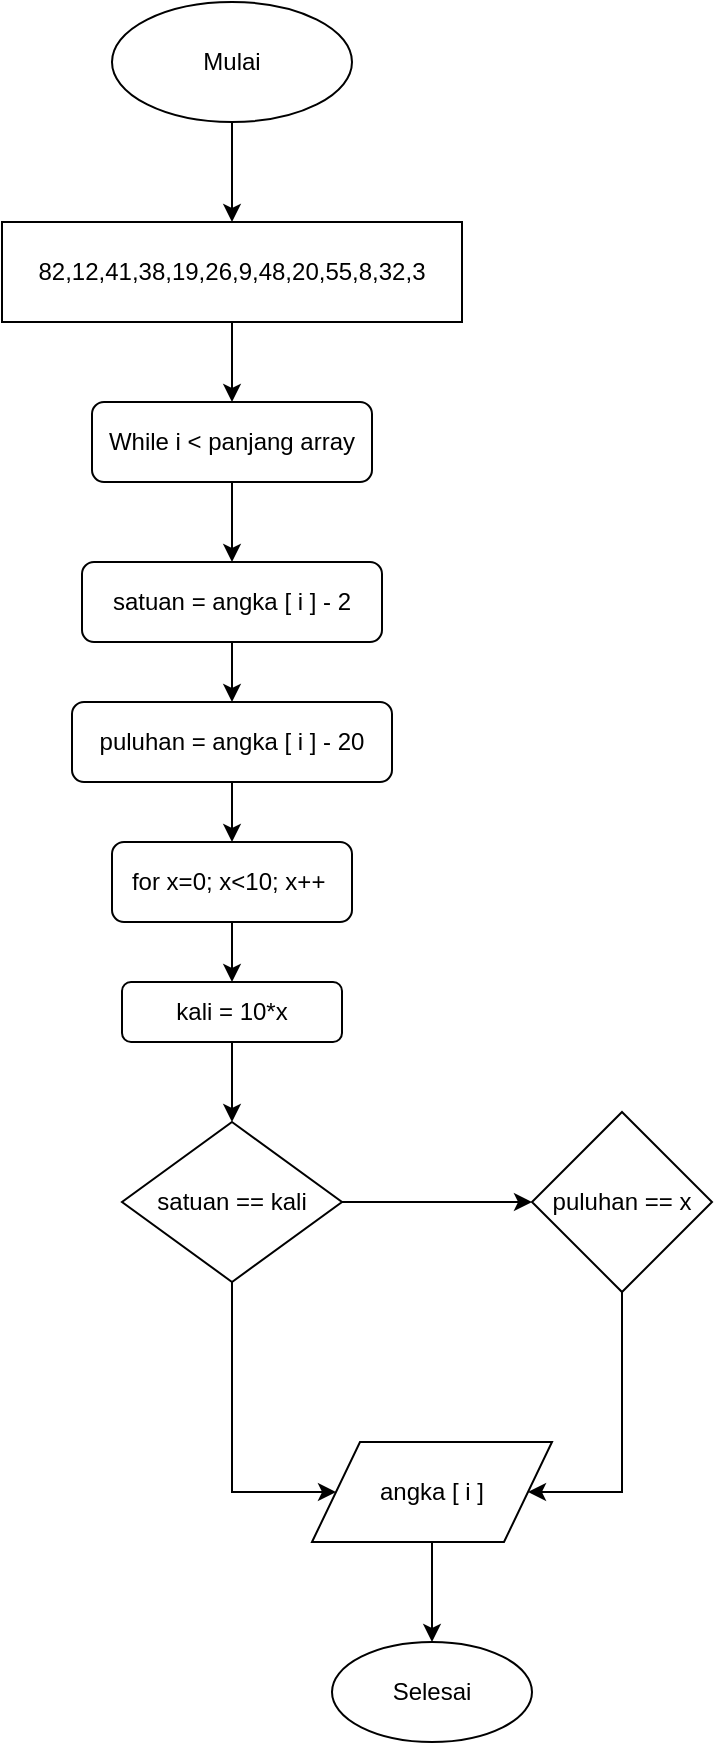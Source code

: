 <mxfile version="13.0.3" type="device"><diagram id="TGMU-1-8-cf-4UZvgwlv" name="Page-1"><mxGraphModel dx="852" dy="494" grid="1" gridSize="10" guides="1" tooltips="1" connect="1" arrows="1" fold="1" page="1" pageScale="1" pageWidth="850" pageHeight="1100" math="0" shadow="0"><root><mxCell id="0"/><mxCell id="1" parent="0"/><mxCell id="5JLMZDIC5IDCkL4Y4KkQ-2" style="edgeStyle=orthogonalEdgeStyle;rounded=0;orthogonalLoop=1;jettySize=auto;html=1;" edge="1" parent="1" source="5JLMZDIC5IDCkL4Y4KkQ-1"><mxGeometry relative="1" as="geometry"><mxPoint x="400" y="150" as="targetPoint"/></mxGeometry></mxCell><mxCell id="5JLMZDIC5IDCkL4Y4KkQ-1" value="Mulai" style="ellipse;whiteSpace=wrap;html=1;" vertex="1" parent="1"><mxGeometry x="340" y="40" width="120" height="60" as="geometry"/></mxCell><mxCell id="5JLMZDIC5IDCkL4Y4KkQ-4" style="edgeStyle=orthogonalEdgeStyle;rounded=0;orthogonalLoop=1;jettySize=auto;html=1;" edge="1" parent="1" source="5JLMZDIC5IDCkL4Y4KkQ-3"><mxGeometry relative="1" as="geometry"><mxPoint x="400" y="240" as="targetPoint"/></mxGeometry></mxCell><mxCell id="5JLMZDIC5IDCkL4Y4KkQ-3" value="82,12,41,38,19,26,9,48,20,55,8,32,3" style="rounded=0;whiteSpace=wrap;html=1;" vertex="1" parent="1"><mxGeometry x="285" y="150" width="230" height="50" as="geometry"/></mxCell><mxCell id="5JLMZDIC5IDCkL4Y4KkQ-6" style="edgeStyle=orthogonalEdgeStyle;rounded=0;orthogonalLoop=1;jettySize=auto;html=1;" edge="1" parent="1" source="5JLMZDIC5IDCkL4Y4KkQ-5" target="5JLMZDIC5IDCkL4Y4KkQ-7"><mxGeometry relative="1" as="geometry"><mxPoint x="400" y="320" as="targetPoint"/></mxGeometry></mxCell><mxCell id="5JLMZDIC5IDCkL4Y4KkQ-5" value="While i &amp;lt; panjang array" style="rounded=1;whiteSpace=wrap;html=1;" vertex="1" parent="1"><mxGeometry x="330" y="240" width="140" height="40" as="geometry"/></mxCell><mxCell id="5JLMZDIC5IDCkL4Y4KkQ-8" style="edgeStyle=orthogonalEdgeStyle;rounded=0;orthogonalLoop=1;jettySize=auto;html=1;" edge="1" parent="1" source="5JLMZDIC5IDCkL4Y4KkQ-7"><mxGeometry relative="1" as="geometry"><mxPoint x="400" y="390" as="targetPoint"/></mxGeometry></mxCell><mxCell id="5JLMZDIC5IDCkL4Y4KkQ-7" value="satuan = angka [ i ] - 2" style="rounded=1;whiteSpace=wrap;html=1;" vertex="1" parent="1"><mxGeometry x="325" y="320" width="150" height="40" as="geometry"/></mxCell><mxCell id="5JLMZDIC5IDCkL4Y4KkQ-13" style="edgeStyle=orthogonalEdgeStyle;rounded=0;orthogonalLoop=1;jettySize=auto;html=1;entryX=0.5;entryY=0;entryDx=0;entryDy=0;" edge="1" parent="1" source="5JLMZDIC5IDCkL4Y4KkQ-9" target="5JLMZDIC5IDCkL4Y4KkQ-10"><mxGeometry relative="1" as="geometry"/></mxCell><mxCell id="5JLMZDIC5IDCkL4Y4KkQ-9" value="puluhan = angka [ i ] - 20" style="rounded=1;whiteSpace=wrap;html=1;" vertex="1" parent="1"><mxGeometry x="320" y="390" width="160" height="40" as="geometry"/></mxCell><mxCell id="5JLMZDIC5IDCkL4Y4KkQ-14" style="edgeStyle=orthogonalEdgeStyle;rounded=0;orthogonalLoop=1;jettySize=auto;html=1;" edge="1" parent="1" source="5JLMZDIC5IDCkL4Y4KkQ-10" target="5JLMZDIC5IDCkL4Y4KkQ-15"><mxGeometry relative="1" as="geometry"><mxPoint x="400" y="530" as="targetPoint"/></mxGeometry></mxCell><mxCell id="5JLMZDIC5IDCkL4Y4KkQ-10" value="for x=0; x&amp;lt;10; x++&amp;nbsp;" style="rounded=1;whiteSpace=wrap;html=1;" vertex="1" parent="1"><mxGeometry x="340" y="460" width="120" height="40" as="geometry"/></mxCell><mxCell id="5JLMZDIC5IDCkL4Y4KkQ-17" style="edgeStyle=orthogonalEdgeStyle;rounded=0;orthogonalLoop=1;jettySize=auto;html=1;entryX=0.5;entryY=0;entryDx=0;entryDy=0;" edge="1" parent="1" source="5JLMZDIC5IDCkL4Y4KkQ-15" target="5JLMZDIC5IDCkL4Y4KkQ-16"><mxGeometry relative="1" as="geometry"/></mxCell><mxCell id="5JLMZDIC5IDCkL4Y4KkQ-15" value="kali = 10*x" style="rounded=1;whiteSpace=wrap;html=1;" vertex="1" parent="1"><mxGeometry x="345" y="530" width="110" height="30" as="geometry"/></mxCell><mxCell id="5JLMZDIC5IDCkL4Y4KkQ-22" style="edgeStyle=orthogonalEdgeStyle;rounded=0;orthogonalLoop=1;jettySize=auto;html=1;entryX=0;entryY=0.5;entryDx=0;entryDy=0;" edge="1" parent="1" source="5JLMZDIC5IDCkL4Y4KkQ-16" target="5JLMZDIC5IDCkL4Y4KkQ-19"><mxGeometry relative="1" as="geometry"/></mxCell><mxCell id="5JLMZDIC5IDCkL4Y4KkQ-24" style="edgeStyle=orthogonalEdgeStyle;rounded=0;orthogonalLoop=1;jettySize=auto;html=1;" edge="1" parent="1" source="5JLMZDIC5IDCkL4Y4KkQ-16" target="5JLMZDIC5IDCkL4Y4KkQ-23"><mxGeometry relative="1" as="geometry"><mxPoint x="400" y="770" as="targetPoint"/><Array as="points"><mxPoint x="400" y="785"/></Array></mxGeometry></mxCell><mxCell id="5JLMZDIC5IDCkL4Y4KkQ-16" value="satuan == kali" style="rhombus;whiteSpace=wrap;html=1;" vertex="1" parent="1"><mxGeometry x="345" y="600" width="110" height="80" as="geometry"/></mxCell><mxCell id="5JLMZDIC5IDCkL4Y4KkQ-25" style="edgeStyle=orthogonalEdgeStyle;rounded=0;orthogonalLoop=1;jettySize=auto;html=1;" edge="1" parent="1" source="5JLMZDIC5IDCkL4Y4KkQ-19" target="5JLMZDIC5IDCkL4Y4KkQ-23"><mxGeometry relative="1" as="geometry"><mxPoint x="595" y="780" as="targetPoint"/><Array as="points"><mxPoint x="595" y="785"/></Array></mxGeometry></mxCell><mxCell id="5JLMZDIC5IDCkL4Y4KkQ-19" value="puluhan == x" style="rhombus;whiteSpace=wrap;html=1;" vertex="1" parent="1"><mxGeometry x="550" y="595" width="90" height="90" as="geometry"/></mxCell><mxCell id="5JLMZDIC5IDCkL4Y4KkQ-26" style="edgeStyle=orthogonalEdgeStyle;rounded=0;orthogonalLoop=1;jettySize=auto;html=1;exitX=0.5;exitY=1;exitDx=0;exitDy=0;" edge="1" parent="1" source="5JLMZDIC5IDCkL4Y4KkQ-23" target="5JLMZDIC5IDCkL4Y4KkQ-27"><mxGeometry relative="1" as="geometry"><mxPoint x="500" y="860" as="targetPoint"/></mxGeometry></mxCell><mxCell id="5JLMZDIC5IDCkL4Y4KkQ-23" value="angka [ i ]" style="shape=parallelogram;perimeter=parallelogramPerimeter;whiteSpace=wrap;html=1;" vertex="1" parent="1"><mxGeometry x="440" y="760" width="120" height="50" as="geometry"/></mxCell><mxCell id="5JLMZDIC5IDCkL4Y4KkQ-27" value="Selesai" style="ellipse;whiteSpace=wrap;html=1;" vertex="1" parent="1"><mxGeometry x="450" y="860" width="100" height="50" as="geometry"/></mxCell></root></mxGraphModel></diagram></mxfile>